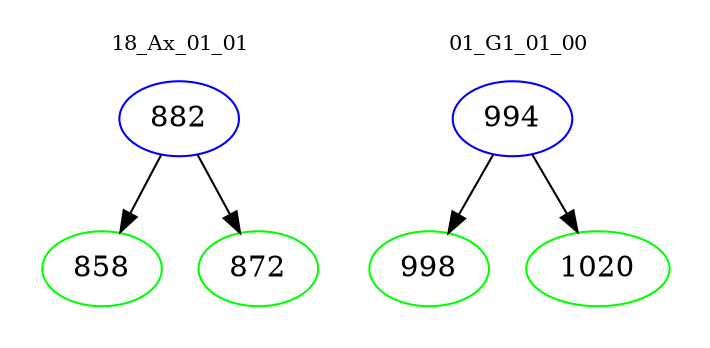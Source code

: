 digraph{
subgraph cluster_0 {
color = white
label = "18_Ax_01_01";
fontsize=10;
T0_882 [label="882", color="blue"]
T0_882 -> T0_858 [color="black"]
T0_858 [label="858", color="green"]
T0_882 -> T0_872 [color="black"]
T0_872 [label="872", color="green"]
}
subgraph cluster_1 {
color = white
label = "01_G1_01_00";
fontsize=10;
T1_994 [label="994", color="blue"]
T1_994 -> T1_998 [color="black"]
T1_998 [label="998", color="green"]
T1_994 -> T1_1020 [color="black"]
T1_1020 [label="1020", color="green"]
}
}
